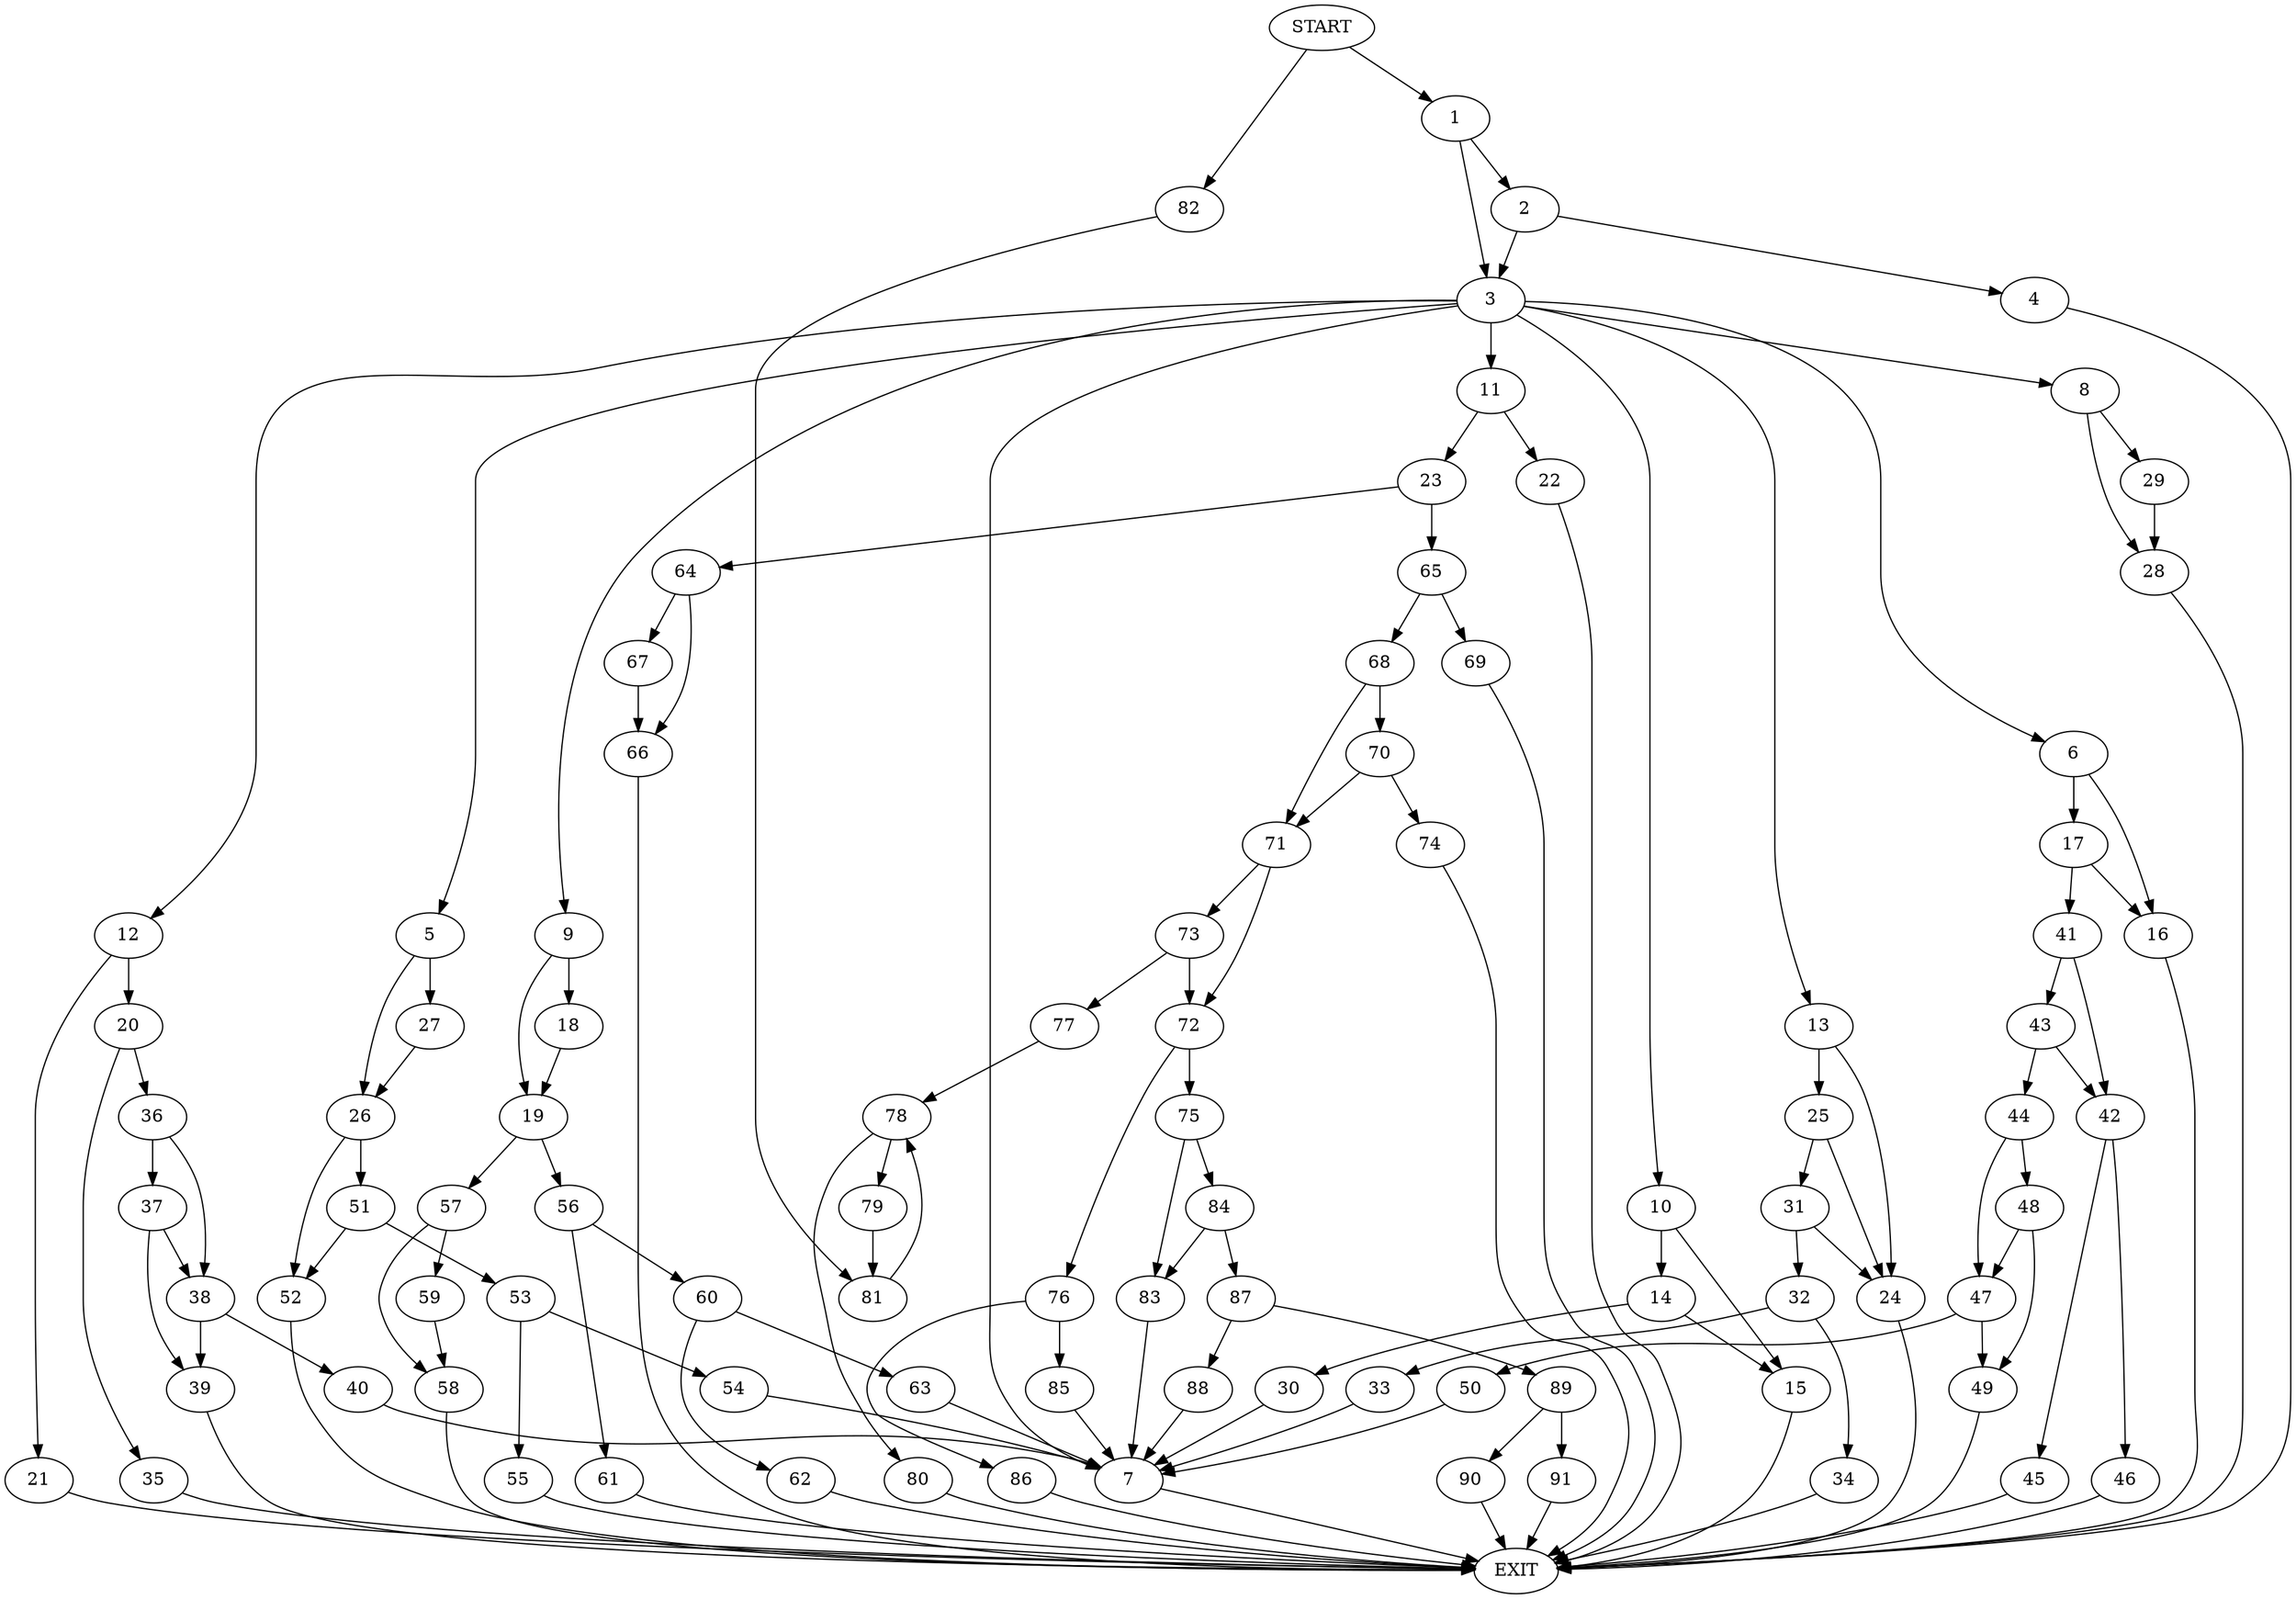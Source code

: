 digraph {
0 [label="START"]
92 [label="EXIT"]
0 -> 1
1 -> 2
1 -> 3
2 -> 4
2 -> 3
3 -> 5
3 -> 6
3 -> 7
3 -> 8
3 -> 9
3 -> 10
3 -> 11
3 -> 12
3 -> 13
4 -> 92
10 -> 14
10 -> 15
6 -> 16
6 -> 17
9 -> 18
9 -> 19
7 -> 92
12 -> 20
12 -> 21
11 -> 22
11 -> 23
13 -> 24
13 -> 25
5 -> 26
5 -> 27
8 -> 28
8 -> 29
28 -> 92
29 -> 28
14 -> 15
14 -> 30
15 -> 92
30 -> 7
25 -> 24
25 -> 31
24 -> 92
31 -> 32
31 -> 24
32 -> 33
32 -> 34
33 -> 7
34 -> 92
21 -> 92
20 -> 35
20 -> 36
36 -> 37
36 -> 38
35 -> 92
37 -> 38
37 -> 39
38 -> 40
38 -> 39
39 -> 92
40 -> 7
17 -> 41
17 -> 16
16 -> 92
41 -> 42
41 -> 43
43 -> 44
43 -> 42
42 -> 45
42 -> 46
44 -> 47
44 -> 48
45 -> 92
46 -> 92
47 -> 49
47 -> 50
48 -> 47
48 -> 49
49 -> 92
50 -> 7
27 -> 26
26 -> 51
26 -> 52
52 -> 92
51 -> 53
51 -> 52
53 -> 54
53 -> 55
55 -> 92
54 -> 7
18 -> 19
19 -> 56
19 -> 57
57 -> 58
57 -> 59
56 -> 60
56 -> 61
58 -> 92
59 -> 58
60 -> 62
60 -> 63
61 -> 92
62 -> 92
63 -> 7
23 -> 64
23 -> 65
22 -> 92
64 -> 66
64 -> 67
65 -> 68
65 -> 69
67 -> 66
66 -> 92
68 -> 70
68 -> 71
69 -> 92
71 -> 72
71 -> 73
70 -> 71
70 -> 74
74 -> 92
72 -> 75
72 -> 76
73 -> 77
73 -> 72
77 -> 78
78 -> 79
78 -> 80
79 -> 81
80 -> 92
81 -> 78
0 -> 82
82 -> 81
75 -> 83
75 -> 84
76 -> 85
76 -> 86
85 -> 7
86 -> 92
83 -> 7
84 -> 83
84 -> 87
87 -> 88
87 -> 89
88 -> 7
89 -> 90
89 -> 91
91 -> 92
90 -> 92
}
